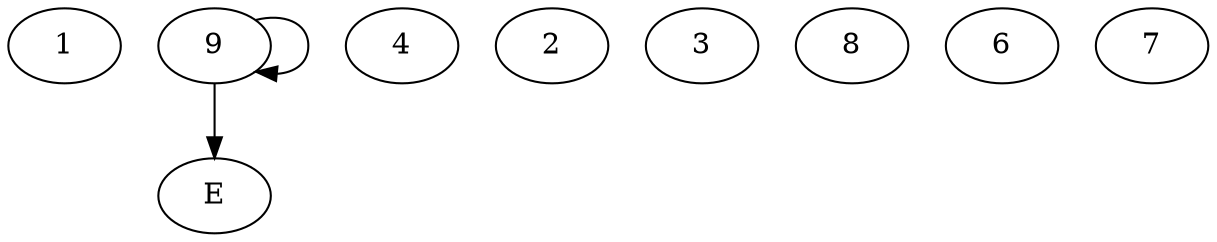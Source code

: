 // Automatically created by gv-interface v0.1.
// To be used by dot file.
// Report all Bugs to dilawar.in@gmail.com. Or you may like to kill few of them.

digraph diaG01
{
	subgraph subG1{
		// Node are the followings.
		1;
		9;
		4;
		2;
		3;
		8;
		6;
		7;
		9;
		E;
	// Here are our cute couples. 

		9 -> 9;
}
	// Here are our cute couples. 

		9 -> E;
}

